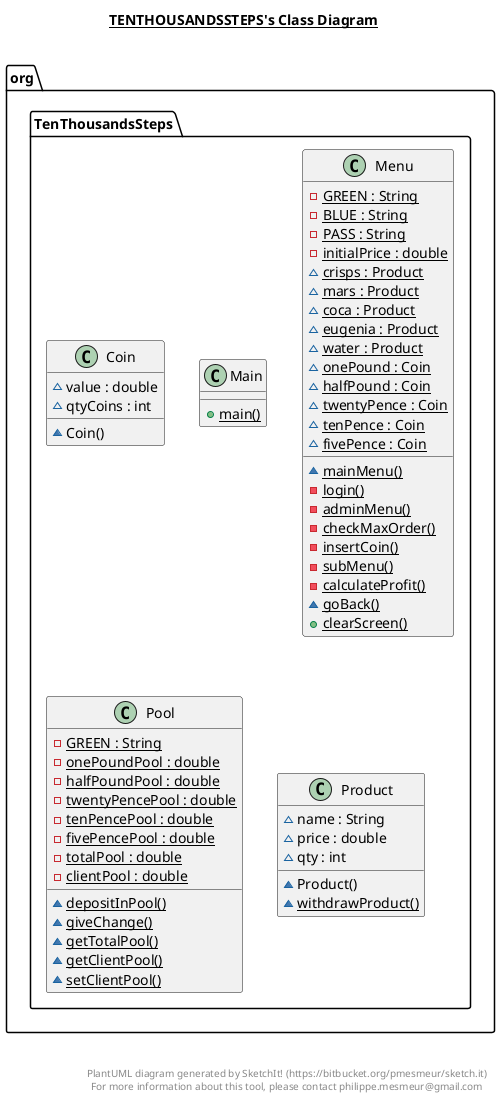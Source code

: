 @startuml

title __TENTHOUSANDSSTEPS's Class Diagram__\n

  package org.TenThousandsSteps {
    class Coin {
        ~ value : double
        ~ qtyCoins : int
        ~ Coin()
    }
  }
  

  package org.TenThousandsSteps {
    class Main {
        {static} + main()
    }
  }
  

  package org.TenThousandsSteps {
    class Menu {
        {static} - GREEN : String
        {static} - BLUE : String
        {static} - PASS : String
        {static} - initialPrice : double
        {static} ~ crisps : Product
        {static} ~ mars : Product
        {static} ~ coca : Product
        {static} ~ eugenia : Product
        {static} ~ water : Product
        {static} ~ onePound : Coin
        {static} ~ halfPound : Coin
        {static} ~ twentyPence : Coin
        {static} ~ tenPence : Coin
        {static} ~ fivePence : Coin
        {static} ~ mainMenu()
        {static} - login()
        {static} - adminMenu()
        {static} - checkMaxOrder()
        {static} - insertCoin()
        {static} - subMenu()
        {static} - calculateProfit()
        {static} ~ goBack()
        {static} + clearScreen()
    }
  }
  

  package org.TenThousandsSteps {
    class Pool {
        {static} - GREEN : String
        {static} - onePoundPool : double
        {static} - halfPoundPool : double
        {static} - twentyPencePool : double
        {static} - tenPencePool : double
        {static} - fivePencePool : double
        {static} - totalPool : double
        {static} - clientPool : double
        {static} ~ depositInPool()
        {static} ~ giveChange()
        {static} ~ getTotalPool()
        {static} ~ getClientPool()
        {static} ~ setClientPool()
    }
  }
  

  package org.TenThousandsSteps {
    class Product {
        ~ name : String
        ~ price : double
        ~ qty : int
        ~ Product()
        {static} ~ withdrawProduct()
    }
  }
  



right footer


PlantUML diagram generated by SketchIt! (https://bitbucket.org/pmesmeur/sketch.it)
For more information about this tool, please contact philippe.mesmeur@gmail.com
endfooter

@enduml

